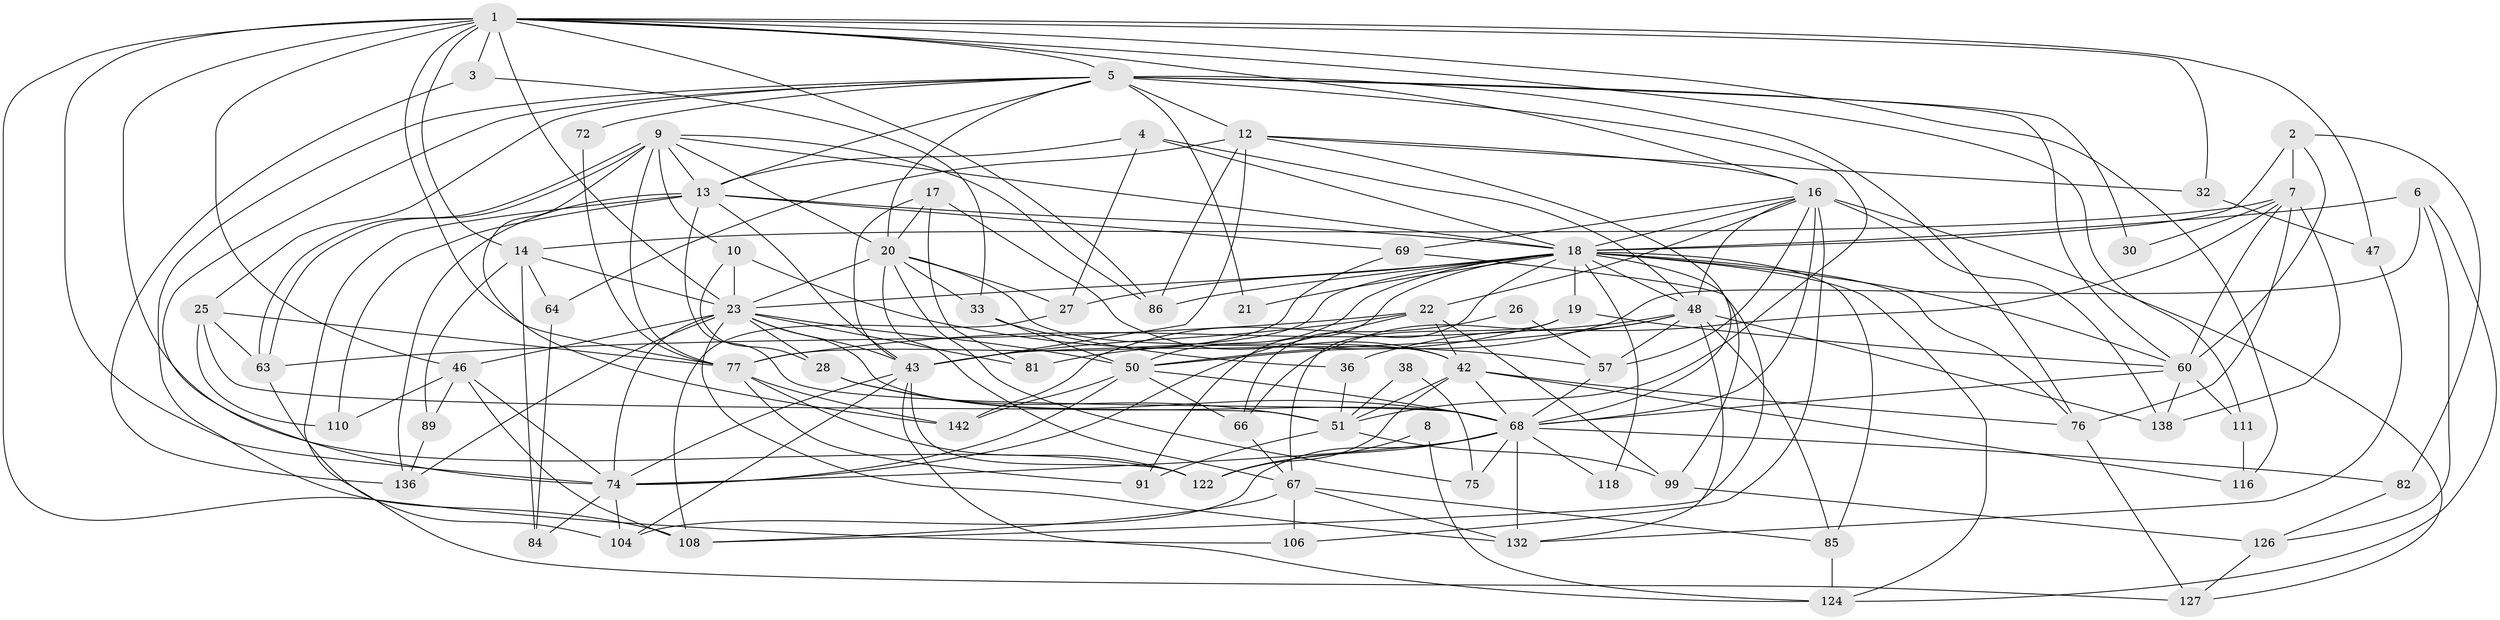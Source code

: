// original degree distribution, {3: 0.3129251700680272, 5: 0.19047619047619047, 4: 0.22448979591836735, 2: 0.1292517006802721, 6: 0.07482993197278912, 7: 0.061224489795918366, 11: 0.006802721088435374}
// Generated by graph-tools (version 1.1) at 2025/18/03/04/25 18:18:54]
// undirected, 73 vertices, 205 edges
graph export_dot {
graph [start="1"]
  node [color=gray90,style=filled];
  1 [super="+44+11"];
  2;
  3 [super="+146"];
  4;
  5 [super="+107"];
  6 [super="+79"];
  7 [super="+145+95"];
  8;
  9 [super="+59"];
  10 [super="+141"];
  12 [super="+101+144"];
  13 [super="+143+15"];
  14 [super="+49"];
  16 [super="+61+52"];
  17 [super="+35"];
  18 [super="+40+125+29+113"];
  19 [super="+31"];
  20 [super="+53+62"];
  21;
  22 [super="+24"];
  23 [super="+130+87+96"];
  25 [super="+109"];
  26;
  27;
  28 [super="+39"];
  30;
  32;
  33;
  36;
  38;
  42 [super="+65"];
  43 [super="+58"];
  46 [super="+88"];
  47;
  48 [super="+56"];
  50 [super="+137+120"];
  51 [super="+73+54"];
  57;
  60 [super="+70"];
  63;
  64;
  66 [super="+94"];
  67 [super="+100"];
  68 [super="+80+71+83+92"];
  69 [super="+103"];
  72;
  74 [super="+78+119"];
  75;
  76 [super="+133"];
  77 [super="+135"];
  81;
  82;
  84 [super="+123"];
  85;
  86;
  89;
  91;
  99;
  104;
  106;
  108;
  110;
  111;
  116;
  118;
  122 [super="+140"];
  124;
  126 [super="+131"];
  127;
  132;
  136;
  138;
  142;
  1 -- 111;
  1 -- 3 [weight=2];
  1 -- 106;
  1 -- 47;
  1 -- 5;
  1 -- 32;
  1 -- 77;
  1 -- 46;
  1 -- 14;
  1 -- 116;
  1 -- 86;
  1 -- 122;
  1 -- 74;
  1 -- 16;
  1 -- 23;
  2 -- 82;
  2 -- 60;
  2 -- 18 [weight=2];
  2 -- 7;
  3 -- 33;
  3 -- 136;
  4 -- 27;
  4 -- 18;
  4 -- 13;
  4 -- 48;
  5 -- 60;
  5 -- 72;
  5 -- 74;
  5 -- 12;
  5 -- 13;
  5 -- 76;
  5 -- 108;
  5 -- 51;
  5 -- 20;
  5 -- 21;
  5 -- 25;
  5 -- 30;
  6 -- 126;
  6 -- 18 [weight=2];
  6 -- 124;
  6 -- 50;
  7 -- 138;
  7 -- 76;
  7 -- 14;
  7 -- 36;
  7 -- 60;
  7 -- 30;
  8 -- 122;
  8 -- 124;
  9 -- 63;
  9 -- 63;
  9 -- 77;
  9 -- 142;
  9 -- 20;
  9 -- 18;
  9 -- 86;
  9 -- 10;
  9 -- 13;
  10 -- 57;
  10 -- 28;
  10 -- 23;
  12 -- 86;
  12 -- 68;
  12 -- 32;
  12 -- 64;
  12 -- 43;
  12 -- 16;
  13 -- 127;
  13 -- 69;
  13 -- 136;
  13 -- 43;
  13 -- 18;
  13 -- 68 [weight=2];
  13 -- 110;
  14 -- 64;
  14 -- 84;
  14 -- 23;
  14 -- 89;
  16 -- 138;
  16 -- 22;
  16 -- 48;
  16 -- 68;
  16 -- 69;
  16 -- 106;
  16 -- 18;
  16 -- 57;
  16 -- 127;
  17 -- 81;
  17 -- 42;
  17 -- 43;
  17 -- 20;
  18 -- 60;
  18 -- 43;
  18 -- 66;
  18 -- 21;
  18 -- 99;
  18 -- 124;
  18 -- 91;
  18 -- 76;
  18 -- 19;
  18 -- 85;
  18 -- 118;
  18 -- 86;
  18 -- 27;
  18 -- 50;
  18 -- 48;
  18 -- 23 [weight=2];
  19 -- 81;
  19 -- 67;
  19 -- 60;
  20 -- 27;
  20 -- 75;
  20 -- 33 [weight=2];
  20 -- 67;
  20 -- 23 [weight=2];
  20 -- 42;
  22 -- 42;
  22 -- 63;
  22 -- 74;
  22 -- 43;
  22 -- 99;
  23 -- 136;
  23 -- 43;
  23 -- 28;
  23 -- 50 [weight=2];
  23 -- 81;
  23 -- 74;
  23 -- 46;
  23 -- 68;
  23 -- 132;
  25 -- 110;
  25 -- 63;
  25 -- 51;
  25 -- 77;
  26 -- 57;
  26 -- 142;
  27 -- 108;
  28 -- 51;
  28 -- 68;
  32 -- 47;
  33 -- 36;
  33 -- 50;
  36 -- 51;
  38 -- 75;
  38 -- 51;
  42 -- 116;
  42 -- 51;
  42 -- 68 [weight=2];
  42 -- 122;
  42 -- 76;
  43 -- 124;
  43 -- 122;
  43 -- 104;
  43 -- 74;
  46 -- 110;
  46 -- 108;
  46 -- 89;
  46 -- 74;
  47 -- 132;
  48 -- 132;
  48 -- 77;
  48 -- 66;
  48 -- 138;
  48 -- 50;
  48 -- 85;
  48 -- 57;
  50 -- 68;
  50 -- 142;
  50 -- 74;
  50 -- 66;
  51 -- 99;
  51 -- 91;
  57 -- 68;
  60 -- 138;
  60 -- 68;
  60 -- 111;
  63 -- 104;
  64 -- 84;
  66 -- 67;
  67 -- 132;
  67 -- 85;
  67 -- 106;
  67 -- 108;
  68 -- 82;
  68 -- 118;
  68 -- 75;
  68 -- 132;
  68 -- 104;
  68 -- 74;
  68 -- 122;
  69 -- 108;
  69 -- 77;
  72 -- 77;
  74 -- 104;
  74 -- 84;
  76 -- 127;
  77 -- 142;
  77 -- 122;
  77 -- 91;
  82 -- 126;
  85 -- 124;
  89 -- 136;
  99 -- 126;
  111 -- 116;
  126 -- 127;
}
